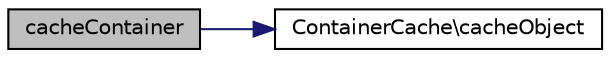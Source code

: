 digraph "cacheContainer"
{
  edge [fontname="Helvetica",fontsize="10",labelfontname="Helvetica",labelfontsize="10"];
  node [fontname="Helvetica",fontsize="10",shape=record];
  rankdir="LR";
  Node1 [label="cacheContainer",height=0.2,width=0.4,color="black", fillcolor="grey75", style="filled" fontcolor="black"];
  Node1 -> Node2 [color="midnightblue",fontsize="10",style="solid",fontname="Helvetica"];
  Node2 [label="ContainerCache\\cacheObject",height=0.2,width=0.4,color="black", fillcolor="white", style="filled",URL="$class_container_cache.html#aba9ad2016d1c2fcb3ba986ca90e434bb"];
}
